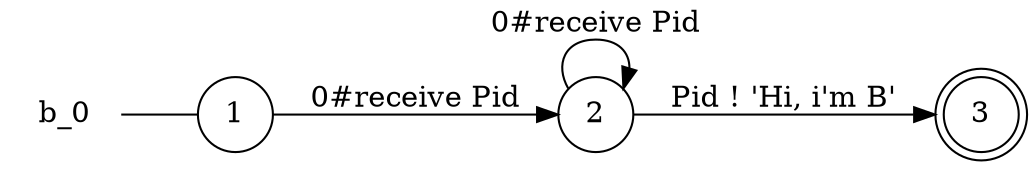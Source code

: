 digraph b_0 {
	rankdir="LR";
	n_0 [label="b_0", shape="plaintext"];
	n_1 [id="1", shape=circle, label="1"];
	n_0 -> n_1 [arrowhead=none];
	n_2 [id="2", shape=doublecircle, label="3"];
	n_3 [id="3", shape=circle, label="2"];

	n_1 -> n_3 [id="[$e|2]", label="0#receive Pid"];
	n_3 -> n_2 [id="[$e|0]", label="Pid ! 'Hi, i'm B'"];
	n_3 -> n_3 [id="[$e|1]", label="0#receive Pid"];
}
